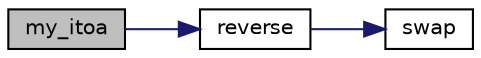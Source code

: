 digraph "my_itoa"
{
 // LATEX_PDF_SIZE
  edge [fontname="Helvetica",fontsize="10",labelfontname="Helvetica",labelfontsize="10"];
  node [fontname="Helvetica",fontsize="10",shape=record];
  rankdir="LR";
  Node1 [label="my_itoa",height=0.2,width=0.4,color="black", fillcolor="grey75", style="filled", fontcolor="black",tooltip="Converts an int into a string."];
  Node1 -> Node2 [color="midnightblue",fontsize="10",style="solid",fontname="Helvetica"];
  Node2 [label="reverse",height=0.2,width=0.4,color="black", fillcolor="white", style="filled",URL="$my__itoa_8c.html#aab44e71ca8fd499541c55cedd4401685",tooltip="Reverses a string."];
  Node2 -> Node3 [color="midnightblue",fontsize="10",style="solid",fontname="Helvetica"];
  Node3 [label="swap",height=0.2,width=0.4,color="black", fillcolor="white", style="filled",URL="$my__itoa_8c.html#adadbdae6f3d0deb54bfb7da3c3a1635e",tooltip="Swaps two char*."];
}
